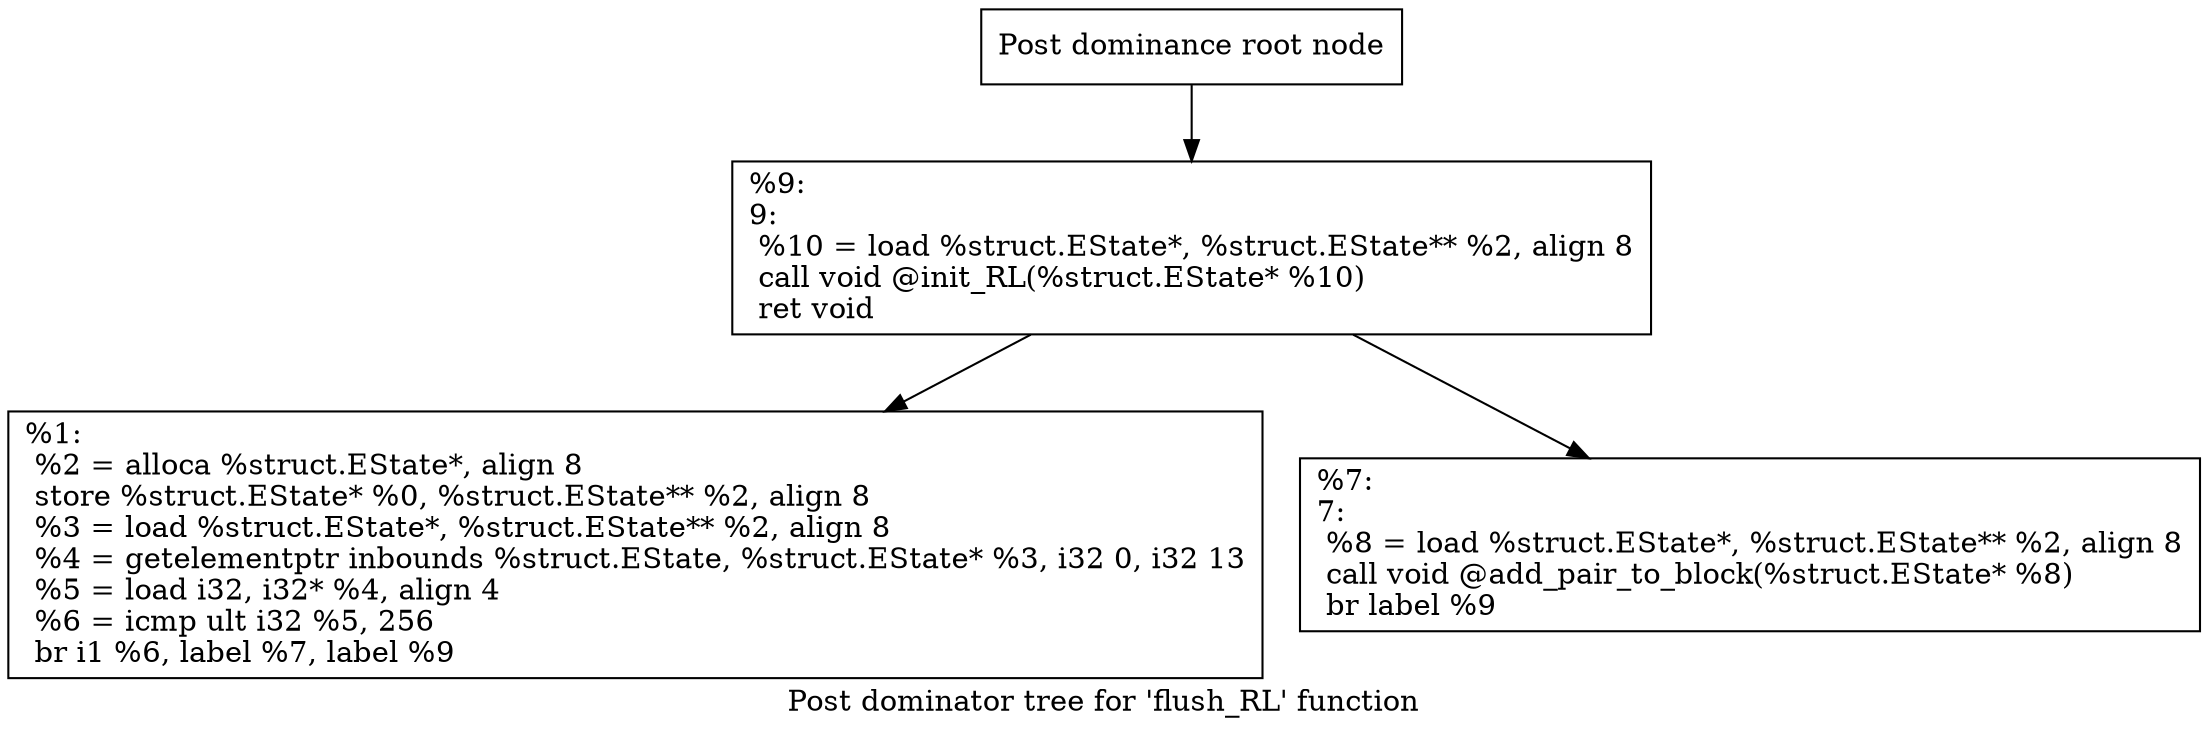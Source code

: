 digraph "Post dominator tree for 'flush_RL' function" {
	label="Post dominator tree for 'flush_RL' function";

	Node0x1558d30 [shape=record,label="{Post dominance root node}"];
	Node0x1558d30 -> Node0x1383ea0;
	Node0x1383ea0 [shape=record,label="{%9:\l9:                                                \l  %10 = load %struct.EState*, %struct.EState** %2, align 8\l  call void @init_RL(%struct.EState* %10)\l  ret void\l}"];
	Node0x1383ea0 -> Node0x1539c50;
	Node0x1383ea0 -> Node0x13989f0;
	Node0x1539c50 [shape=record,label="{%1:\l  %2 = alloca %struct.EState*, align 8\l  store %struct.EState* %0, %struct.EState** %2, align 8\l  %3 = load %struct.EState*, %struct.EState** %2, align 8\l  %4 = getelementptr inbounds %struct.EState, %struct.EState* %3, i32 0, i32 13\l  %5 = load i32, i32* %4, align 4\l  %6 = icmp ult i32 %5, 256\l  br i1 %6, label %7, label %9\l}"];
	Node0x13989f0 [shape=record,label="{%7:\l7:                                                \l  %8 = load %struct.EState*, %struct.EState** %2, align 8\l  call void @add_pair_to_block(%struct.EState* %8)\l  br label %9\l}"];
}
